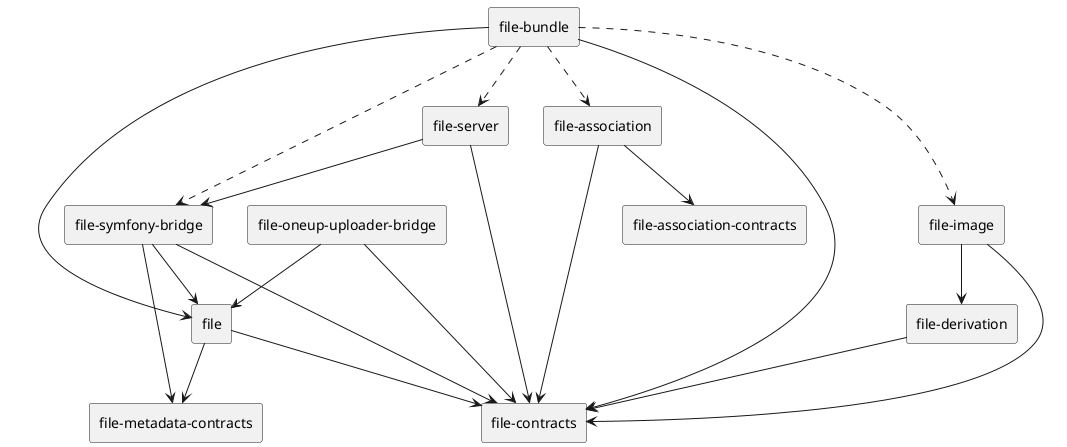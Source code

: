 @startuml file-components

skinparam componentStyle rectangle

[file] --> [file-contracts]
[file] --> [file-metadata-contracts]
[file-association] --> [file-association-contracts]
[file-association] --> [file-contracts]
[file-bundle] --> [file]
[file-bundle] --> [file-contracts]
[file-bundle] ..> [file-image]
[file-bundle] ..> [file-association]
[file-bundle] ..> [file-server]
[file-bundle] ..> [file-symfony-bridge]
[file-derivation] --> [file-contracts]
[file-image] --> [file-contracts]
[file-image] --> [file-derivation]
[file-oneup-uploader-bridge] --> [file-contracts]
[file-oneup-uploader-bridge] --> [file]
[file-server] --> [file-contracts]
[file-server] --> [file-symfony-bridge]
[file-symfony-bridge] --> [file]
[file-symfony-bridge] --> [file-contracts]
[file-symfony-bridge] --> [file-metadata-contracts]

@enduml